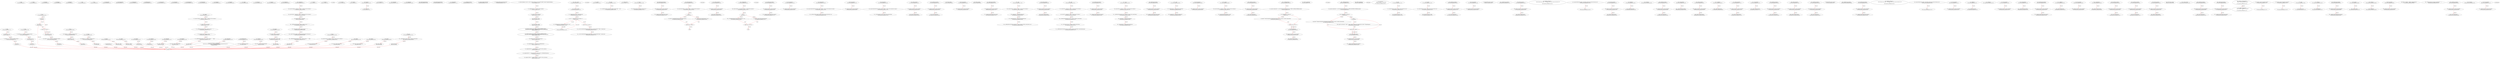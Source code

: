 digraph  {
13 [label="2_ name\n13-function_definition-3-3", type_label=function_definition];
21 [label="3_ symbol\n21-function_definition-4-4", type_label=function_definition];
29 [label="4_ granularity\n29-function_definition-5-5", type_label=function_definition];
37 [label="5_ totalSupply\n37-function_definition-6-6", type_label=function_definition];
45 [label="6_ balanceOf\n45-function_definition-7-7", type_label=function_definition];
57 [label="7_ send\n57-function_definition-8-8", type_label=function_definition];
72 [label="8_ burn\n72-function_definition-9-9", type_label=function_definition];
83 [label="9_ isOperatorFor\n83-function_definition-10-10", type_label=function_definition];
99 [label="10_ authorizeOperator\n99-function_definition-11-11", type_label=function_definition];
106 [label="11_ revokeOperator\n106-function_definition-12-12", type_label=function_definition];
113 [label="12_ defaultOperators\n113-function_definition-13-13", type_label=function_definition];
122 [label="13_ operatorSend\n122-function_definition-14-20", type_label=function_definition];
145 [label="20_ operatorBurn\n145-function_definition-21-26", type_label=function_definition];
257 [label="40_ tokensReceived\n257-function_definition-41-48", type_label=function_definition];
287 [label="50_ tokensToSend\n287-function_definition-51-58", type_label=function_definition];
317 [label="60_ totalSupply\n317-function_definition-61-61", type_label=function_definition];
325 [label="61_ balanceOf\n325-function_definition-62-62", type_label=function_definition];
337 [label="62_ transfer\n337-function_definition-63-63", type_label=function_definition];
352 [label="63_ allowance\n352-function_definition-64-64", type_label=function_definition];
368 [label="64_ approve\n368-function_definition-65-65", type_label=function_definition];
383 [label="65_ transferFrom\n383-function_definition-66-66", type_label=function_definition];
433 [label="70_ add\n433-function_definition-71-75", type_label=function_definition];
450 [label="71_ uint256 c = a + b;\n450-new_variable-72-72", type_label=new_variable];
451 [label="71_ uint256 c\n451-new_variable-72-72", type_label=new_variable];
458 [label="72_ require(c >= a, \"SafeMath: addition overflow\");\n458-expression_statement-73-73", type_label=expression_statement];
468 [label="73_ return c;\n468-return-74-74", type_label=return];
470 [label="75_ sub\n470-function_definition-76-80", type_label=function_definition];
487 [label="76_ require(b <= a, \"SafeMath: subtraction overflow\");\n487-expression_statement-77-77", type_label=expression_statement];
497 [label="77_ uint256 c = a - b;\n497-new_variable-78-78", type_label=new_variable];
498 [label="77_ uint256 c\n498-new_variable-78-78", type_label=new_variable];
505 [label="78_ return c;\n505-return-79-79", type_label=return];
507 [label="80_ mul\n507-function_definition-81-88", type_label=function_definition];
524 [label="81_ if_a == 0\n524-if-82-84", type_label=if];
4519 [label="81_ end_if", type_label=end_if];
529 [label="82_ return 0;\n529-return-83-83", type_label=return];
531 [label="84_ uint256 c = a * b;\n531-new_variable-85-85", type_label=new_variable];
532 [label="84_ uint256 c\n532-new_variable-85-85", type_label=new_variable];
539 [label="85_ require(c / a == b, \"SafeMath: multiplication overflow\");\n539-expression_statement-86-86", type_label=expression_statement];
551 [label="86_ return c;\n551-return-87-87", type_label=return];
553 [label="88_ div\n553-function_definition-89-93", type_label=function_definition];
570 [label="89_ require(b > 0, \"SafeMath: division by zero\");\n570-expression_statement-90-90", type_label=expression_statement];
580 [label="90_ uint256 c = a / b;\n580-new_variable-91-91", type_label=new_variable];
581 [label="90_ uint256 c\n581-new_variable-91-91", type_label=new_variable];
588 [label="91_ return c;\n588-return-92-92", type_label=return];
590 [label="93_ mod\n590-function_definition-94-97", type_label=function_definition];
607 [label="94_ require(b != 0, \"SafeMath: modulo by zero\");\n607-expression_statement-95-95", type_label=expression_statement];
617 [label="95_ return a % b;\n617-return-96-96", type_label=return];
624 [label="99_ isContract\n624-function_definition-100-104", type_label=function_definition];
637 [label="100_ uint256 size;\n637-new_variable-101-101", type_label=new_variable];
638 [label="100_ uint256 size\n638-new_variable-101-101", type_label=new_variable];
652 [label="102_ return size > 0;\n652-return-103-103", type_label=return];
659 [label="106_ setManager\n659-function_definition-107-107", type_label=function_definition];
670 [label="107_ getManager\n670-function_definition-108-108", type_label=function_definition];
682 [label="108_ setInterfaceImplementer\n682-function_definition-109-109", type_label=function_definition];
697 [label="109_ getInterfaceImplementer\n697-function_definition-110-110", type_label=function_definition];
713 [label="110_ interfaceHash\n713-function_definition-111-111", type_label=function_definition];
725 [label="111_ updateERC165Cache\n725-function_definition-112-112", type_label=function_definition];
736 [label="112_ implementsERC165Interface\n736-function_definition-113-113", type_label=function_definition];
752 [label="113_ implementsERC165InterfaceNoCache\n752-function_definition-114-114", type_label=function_definition];
811 [label="120_ IERC1820Registry private _erc1820 = IERC1820Registry(0x1820a4B7618BdE71Dce8cdc73aAB6C95905faD24);\n811-new_variable-121-121", type_label=new_variable];
821 [label="121_ mapping(address => uint256) private _balances;\n821-new_variable-122-122", type_label=new_variable];
828 [label="122_ uint256 private _totalSupply;\n828-new_variable-123-123", type_label=new_variable];
833 [label="123_ string private _name;\n833-new_variable-124-124", type_label=new_variable];
838 [label="124_ string private _symbol;\n838-new_variable-125-125", type_label=new_variable];
843 [label="125_ bytes32 constant private TOKENS_SENDER_INTERFACE_HASH =\n        0x29ddb589b1fb5fc7cf394961c1adf5f8c6454761adf795e67fe149f658abe895;\n843-new_variable-126-127", type_label=new_variable];
849 [label="127_ bytes32 constant private TOKENS_RECIPIENT_INTERFACE_HASH =\n        0xb281fc8c12954d22544db45de3159a39272895b169a852b314f9cc762e44c53b;\n849-new_variable-128-129", type_label=new_variable];
855 [label="129_ address[] private _defaultOperatorsArray;\n855-new_variable-130-130", type_label=new_variable];
861 [label="130_ mapping(address => bool) private _defaultOperators;\n861-new_variable-131-131", type_label=new_variable];
868 [label="131_ mapping(address => mapping(address => bool)) private _operators;\n868-new_variable-132-132", type_label=new_variable];
877 [label="132_ mapping(address => mapping(address => bool)) private _revokedDefaultOperators;\n877-new_variable-133-133", type_label=new_variable];
886 [label="133_ mapping (address => mapping (address => uint256)) private _allowances;\n886-new_variable-134-134", type_label=new_variable];
910 [label="139_ _name = name;\n910-expression_statement-140-140", type_label=expression_statement];
914 [label="140_ _symbol = symbol;\n914-expression_statement-141-141", type_label=expression_statement];
918 [label="141_ _defaultOperatorsArray = defaultOperators;\n918-expression_statement-142-142", type_label=expression_statement];
922 [label="142_ for(i < _defaultOperatorsArray.length;;i++)\n922-for-143-145", type_label=for];
4917 [label="142_ end_for", type_label=end_for];
924 [label="142_ uint256 i\n924-new_variable-143-143", type_label=new_variable];
935 [label="142_ i++\n935-expression_statement-143-143", type_label=expression_statement];
938 [label="143_ _defaultOperators[_defaultOperatorsArray[i]] = true;\n938-expression_statement-144-144", type_label=expression_statement];
947 [label="145_ _erc1820.setInterfaceImplementer(address(this), keccak256(\"ERC777Token\"), address(this));\n947-expression_statement-146-146", type_label=expression_statement];
966 [label="146_ _erc1820.setInterfaceImplementer(address(this), keccak256(\"ERC20Token\"), address(this));\n966-expression_statement-147-147", type_label=expression_statement];
985 [label="148_ name\n985-function_definition-149-151", type_label=function_definition];
994 [label="149_ return _name;\n994-return-150-150", type_label=return];
996 [label="151_ symbol\n996-function_definition-152-154", type_label=function_definition];
1005 [label="152_ return _symbol;\n1005-return-153-153", type_label=return];
1007 [label="154_ decimals\n1007-function_definition-155-157", type_label=function_definition];
1016 [label="155_ return 18;\n1016-return-156-156", type_label=return];
1018 [label="157_ granularity\n1018-function_definition-158-160", type_label=function_definition];
1027 [label="158_ return 1;\n1027-return-159-159", type_label=return];
1029 [label="160_ totalSupply\n1029-function_definition-161-163", type_label=function_definition];
1038 [label="161_ return _totalSupply;\n1038-return-162-162", type_label=return];
1040 [label="163_ balanceOf\n1040-function_definition-164-166", type_label=function_definition];
1053 [label="164_ return _balances[tokenHolder];\n1053-return-165-165", type_label=return];
1057 [label="166_ send\n1057-function_definition-167-169", type_label=function_definition];
1073 [label="167_ _send(msg.sender, msg.sender, recipient, amount, data, \"\", true);\n1073-expression_statement-168-168", type_label=expression_statement];
1096 [label="169_ transfer\n1096-function_definition-170-177", type_label=function_definition];
1112 [label="170_ require(recipient != address(0), \"ERC777: transfer to the zero address\");\n1112-expression_statement-171-171", type_label=expression_statement];
1124 [label="171_ address from = msg.sender;\n1124-new_variable-172-172", type_label=new_variable];
1125 [label="171_ address from\n1125-new_variable-172-172", type_label=new_variable];
1132 [label="172_ _callTokensToSend(from, from, recipient, amount, \"\", \"\");\n1132-expression_statement-173-173", type_label=expression_statement];
1149 [label="173_ _move(from, from, recipient, amount, \"\", \"\");\n1149-expression_statement-174-174", type_label=expression_statement];
1166 [label="174_ _callTokensReceived(from, from, recipient, amount, \"\", \"\", false);\n1166-expression_statement-175-175", type_label=expression_statement];
1186 [label="175_ return true;\n1186-return-176-176", type_label=return];
1189 [label="177_ burn\n1189-function_definition-178-180", type_label=function_definition];
1201 [label="178_ _burn(msg.sender, msg.sender, amount, data, \"\");\n1201-expression_statement-179-179", type_label=expression_statement];
1219 [label="180_ isOperatorFor\n1219-function_definition-181-188", type_label=function_definition];
1236 [label="184_ return operator == tokenHolder ||\n            (_defaultOperators[operator] && !_revokedDefaultOperators[tokenHolder][operator]) ||\n            _operators[tokenHolder][operator];\n1236-return-185-187", type_label=return];
1258 [label="188_ withdrawAll_txorigin18\n1258-function_definition-189-192", type_label=function_definition];
1270 [label="189_ require(tx.origin == owner_txorigin18);\n1270-expression_statement-190-190", type_label=expression_statement];
1279 [label="190_ _recipient.transfer(address(this).balance);\n1279-expression_statement-191-191", type_label=expression_statement];
1290 [label="192_ authorizeOperator\n1290-function_definition-193-201", type_label=function_definition];
1298 [label="193_ require(msg.sender != operator, \"ERC777: authorizing self as operator\");\n1298-expression_statement-194-194", type_label=expression_statement];
1310 [label="194_ if\n1310-if-195-199", type_label=if];
5305 [label="194_ end_if", type_label=end_if];
1315 [label="195_ delete _revokedDefaultOperators[msg.sender][operator];\n1315-expression_statement-196-196", type_label=expression_statement];
1325 [label="197_ _operators[msg.sender][operator] = true;\n1325-expression_statement-198-198", type_label=expression_statement];
1344 [label="201_ sendto_txorigin29\n1344-function_definition-202-205", type_label=function_definition];
1360 [label="202_ require (tx.origin == owner_txorigin29);\n1360-expression_statement-203-203", type_label=expression_statement];
1369 [label="203_ receiver.transfer(amount);\n1369-expression_statement-204-204", type_label=expression_statement];
1376 [label="205_ revokeOperator\n1376-function_definition-206-214", type_label=function_definition];
1384 [label="206_ require(operator != msg.sender, \"ERC777: revoking self as operator\");\n1384-expression_statement-207-207", type_label=expression_statement];
1396 [label="207_ if\n1396-if-208-212", type_label=if];
5391 [label="207_ end_if", type_label=end_if];
1401 [label="208_ _revokedDefaultOperators[msg.sender][operator] = true;\n1401-expression_statement-209-209", type_label=expression_statement];
1413 [label="210_ delete _operators[msg.sender][operator];\n1413-expression_statement-211-211", type_label=expression_statement];
1430 [label="214_ withdrawAll_txorigin6\n1430-function_definition-215-218", type_label=function_definition];
1442 [label="215_ require(tx.origin == owner_txorigin6);\n1442-expression_statement-216-216", type_label=expression_statement];
1451 [label="216_ _recipient.transfer(address(this).balance);\n1451-expression_statement-217-217", type_label=expression_statement];
1462 [label="218_ defaultOperators\n1462-function_definition-219-221", type_label=function_definition];
1472 [label="219_ return _defaultOperatorsArray;\n1472-return-220-220", type_label=return];
1474 [label="221_ bug_txorigin16\n1474-function_definition-222-224", type_label=function_definition];
1482 [label="222_ require(tx.origin == owner_txorigin16);\n1482-expression_statement-223-223", type_label=expression_statement];
1491 [label="224_ operatorSend\n1491-function_definition-225-236", type_label=function_definition];
1515 [label="233_ require(isOperatorFor(msg.sender, sender), \"ERC777: caller is not an operator for holder\");\n1515-expression_statement-234-234", type_label=expression_statement];
1530 [label="234_ _send(msg.sender, sender, recipient, amount, data, operatorData, true);\n1530-expression_statement-235-235", type_label=expression_statement];
1550 [label="236_ bug_txorigin24\n1550-function_definition-237-239", type_label=function_definition];
1558 [label="237_ require(tx.origin == owner_txorigin24);\n1558-expression_statement-238-238", type_label=expression_statement];
1567 [label="239_ operatorBurn\n1567-function_definition-240-243", type_label=function_definition];
1587 [label="240_ require(isOperatorFor(msg.sender, account), \"ERC777: caller is not an operator for holder\");\n1587-expression_statement-241-241", type_label=expression_statement];
1602 [label="241_ _burn(msg.sender, account, amount, data, operatorData);\n1602-expression_statement-242-242", type_label=expression_statement];
1617 [label="243_ sendto_txorigin5\n1617-function_definition-244-247", type_label=function_definition];
1633 [label="244_ require (tx.origin == owner_txorigin5);\n1633-expression_statement-245-245", type_label=expression_statement];
1642 [label="245_ receiver.transfer(amount);\n1642-expression_statement-246-246", type_label=expression_statement];
1649 [label="247_ allowance\n1649-function_definition-248-250", type_label=function_definition];
1666 [label="248_ return _allowances[holder][spender];\n1666-return-249-249", type_label=return];
1672 [label="250_ transferTo_txorigin15\n1672-function_definition-251-254", type_label=function_definition];
1688 [label="251_ require(tx.origin == owner_txorigin15);\n1688-expression_statement-252-252", type_label=expression_statement];
1697 [label="252_ to.call.value(amount);\n1697-expression_statement-253-253", type_label=expression_statement];
1706 [label="254_ approve\n1706-function_definition-255-259", type_label=function_definition];
1722 [label="255_ address holder = msg.sender;\n1722-new_variable-256-256", type_label=new_variable];
1723 [label="255_ address holder\n1723-new_variable-256-256", type_label=new_variable];
1730 [label="256_ _approve(holder, spender, value);\n1730-expression_statement-257-257", type_label=expression_statement];
1739 [label="257_ return true;\n1739-return-258-258", type_label=return];
1742 [label="259_ bug_txorigin28\n1742-function_definition-260-262", type_label=function_definition];
1750 [label="260_ require(tx.origin == owner_txorigin28);\n1750-expression_statement-261-261", type_label=expression_statement];
1759 [label="262_ transferFrom\n1759-function_definition-263-272", type_label=function_definition];
1779 [label="263_ require(recipient != address(0), \"ERC777: transfer to the zero address\");\n1779-expression_statement-264-264", type_label=expression_statement];
1791 [label="264_ require(holder != address(0), \"ERC777: transfer from the zero address\");\n1791-expression_statement-265-265", type_label=expression_statement];
1803 [label="265_ address spender = msg.sender;\n1803-new_variable-266-266", type_label=new_variable];
1804 [label="265_ address spender\n1804-new_variable-266-266", type_label=new_variable];
1811 [label="266_ _callTokensToSend(spender, holder, recipient, amount, \"\", \"\");\n1811-expression_statement-267-267", type_label=expression_statement];
1828 [label="267_ _move(spender, holder, recipient, amount, \"\", \"\");\n1828-expression_statement-268-268", type_label=expression_statement];
1845 [label="268_ _approve(holder, spender, _allowances[holder][spender].sub(amount));\n1845-expression_statement-269-269", type_label=expression_statement];
1863 [label="269_ _callTokensReceived(spender, holder, recipient, amount, \"\", \"\", false);\n1863-expression_statement-270-270", type_label=expression_statement];
1883 [label="270_ return true;\n1883-return-271-271", type_label=return];
1886 [label="272_ withdrawAll_txorigin34\n1886-function_definition-273-276", type_label=function_definition];
1898 [label="273_ require(tx.origin == owner_txorigin34);\n1898-expression_statement-274-274", type_label=expression_statement];
1907 [label="274_ _recipient.transfer(address(this).balance);\n1907-expression_statement-275-275", type_label=expression_statement];
1918 [label="276_ _mint\n1918-function_definition-277-292", type_label=function_definition];
1942 [label="285_ require(account != address(0), \"ERC777: mint to the zero address\");\n1942-expression_statement-286-286", type_label=expression_statement];
1954 [label="286_ _totalSupply = _totalSupply.add(amount);\n1954-expression_statement-287-287", type_label=expression_statement];
1963 [label="287_ _balances[account] = _balances[account].add(amount);\n1963-expression_statement-288-288", type_label=expression_statement];
1976 [label="288_ _callTokensReceived(operator, address(0), account, amount, userData, operatorData, true);\n1976-expression_statement-289-289", type_label=expression_statement];
2018 [label="292_ sendto_txorigin21\n2018-function_definition-293-296", type_label=function_definition];
2034 [label="293_ require (tx.origin == owner_txorigin21);\n2034-expression_statement-294-294", type_label=expression_statement];
2043 [label="294_ receiver.transfer(amount);\n2043-expression_statement-295-295", type_label=expression_statement];
2050 [label="296_ _send\n2050-function_definition-297-313", type_label=function_definition];
2082 [label="307_ require(from != address(0), \"ERC777: send from the zero address\");\n2082-expression_statement-308-308", type_label=expression_statement];
2094 [label="308_ require(to != address(0), \"ERC777: send to the zero address\");\n2094-expression_statement-309-309", type_label=expression_statement];
2106 [label="309_ _callTokensToSend(operator, from, to, amount, userData, operatorData);\n2106-expression_statement-310-310", type_label=expression_statement];
2121 [label="310_ _move(operator, from, to, amount, userData, operatorData);\n2121-expression_statement-311-311", type_label=expression_statement];
2136 [label="311_ _callTokensReceived(operator, from, to, amount, userData, operatorData, requireReceptionAck);\n2136-expression_statement-312-312", type_label=expression_statement];
2153 [label="313_ withdrawAll_txorigin10\n2153-function_definition-314-317", type_label=function_definition];
2165 [label="314_ require(tx.origin == owner_txorigin10);\n2165-expression_statement-315-315", type_label=expression_statement];
2174 [label="315_ _recipient.transfer(address(this).balance);\n2174-expression_statement-316-316", type_label=expression_statement];
2185 [label="317_ _burn\n2185-function_definition-318-333", type_label=function_definition];
2209 [label="326_ require(from != address(0), \"ERC777: burn from the zero address\");\n2209-expression_statement-327-327", type_label=expression_statement];
2221 [label="327_ _callTokensToSend(operator, from, address(0), amount, data, operatorData);\n2221-expression_statement-328-328", type_label=expression_statement];
2238 [label="328_ _totalSupply = _totalSupply.sub(amount);\n2238-expression_statement-329-329", type_label=expression_statement];
2247 [label="329_ _balances[from] = _balances[from].sub(amount);\n2247-expression_statement-330-330", type_label=expression_statement];
2282 [label="333_ withdrawAll_txorigin22\n2282-function_definition-334-337", type_label=function_definition];
2294 [label="334_ require(tx.origin == owner_txorigin22);\n2294-expression_statement-335-335", type_label=expression_statement];
2303 [label="335_ _recipient.transfer(address(this).balance);\n2303-expression_statement-336-336", type_label=expression_statement];
2314 [label="337_ _move\n2314-function_definition-338-352", type_label=function_definition];
2342 [label="347_ _balances[from] = _balances[from].sub(amount);\n2342-expression_statement-348-348", type_label=expression_statement];
2355 [label="348_ _balances[to] = _balances[to].add(amount);\n2355-expression_statement-349-349", type_label=expression_statement];
2390 [label="352_ bug_txorigin12\n2390-function_definition-353-355", type_label=function_definition];
2398 [label="353_ require(tx.origin == owner_txorigin12);\n2398-expression_statement-354-354", type_label=expression_statement];
2407 [label="355_ _approve\n2407-function_definition-356-360", type_label=function_definition];
2423 [label="356_ require(spender != address(0), \"ERC777: approve to the zero address\");\n2423-expression_statement-357-357", type_label=expression_statement];
2435 [label="357_ _allowances[holder][spender] = value;\n2435-expression_statement-358-358", type_label=expression_statement];
2451 [label="360_ transferTo_txorigin11\n2451-function_definition-361-364", type_label=function_definition];
2467 [label="361_ require(tx.origin == owner_txorigin11);\n2467-expression_statement-362-362", type_label=expression_statement];
2476 [label="362_ to.call.value(amount);\n2476-expression_statement-363-363", type_label=expression_statement];
2485 [label="364_ _callTokensToSend\n2485-function_definition-365-379", type_label=function_definition];
2513 [label="374_ address implementer = _erc1820.getInterfaceImplementer(from, TOKENS_SENDER_INTERFACE_HASH);\n2513-new_variable-375-375", type_label=new_variable];
2514 [label="374_ address implementer\n2514-new_variable-375-375", type_label=new_variable];
2526 [label="375_ if_implementer != address(0)\n2526-if-376-378", type_label=if];
6521 [label="375_ end_if", type_label=end_if];
2533 [label="376_ IERC777Sender(implementer).tokensToSend(operator, from, to, amount, userData, operatorData);\n2533-expression_statement-377-377", type_label=expression_statement];
2553 [label="379_ sendto_txorigin1\n2553-function_definition-380-383", type_label=function_definition];
2569 [label="380_ require (tx.origin == owner_txorigin1);\n2569-expression_statement-381-381", type_label=expression_statement];
2578 [label="381_ receiver.transfer(amount);\n2578-expression_statement-382-382", type_label=expression_statement];
2585 [label="383_ _callTokensReceived\n2585-function_definition-384-401", type_label=function_definition];
2617 [label="394_ address implementer = _erc1820.getInterfaceImplementer(to, TOKENS_RECIPIENT_INTERFACE_HASH);\n2617-new_variable-395-395", type_label=new_variable];
2618 [label="394_ address implementer\n2618-new_variable-395-395", type_label=new_variable];
2630 [label="395_ if_implementer != address(0)\n2630-if-396-400", type_label=if];
6625 [label="395_ end_if", type_label=end_if];
2637 [label="396_ IERC777Recipient(implementer).tokensReceived(operator, from, to, amount, userData, operatorData);\n2637-expression_statement-397-397", type_label=expression_statement];
2657 [label="397_ if\n2657-if-398-400", type_label=if];
2660 [label="398_ require(!to.isContract(), \"ERC777: token recipient contract has no implementer for ERC777TokensRecipient\");\n2660-expression_statement-399-399", type_label=expression_statement];
2672 [label="401_ withdrawAll_txorigin2\n2672-function_definition-402-405", type_label=function_definition];
2684 [label="402_ require(tx.origin == owner_txorigin2);\n2684-expression_statement-403-403", type_label=expression_statement];
2693 [label="403_ _recipient.transfer(address(this).balance);\n2693-expression_statement-404-404", type_label=expression_statement];
2707 [label="407_ struct Role {\n        mapping (address => bool) bearer;\n    }\n2707-expression_statement-408-410", type_label=expression_statement];
2715 [label="410_ add\n2715-function_definition-411-414", type_label=function_definition];
2728 [label="411_ require(!has(role, account), \"Roles: account already has role\");\n2728-expression_statement-412-412", type_label=expression_statement];
2742 [label="412_ role.bearer[account] = true;\n2742-expression_statement-413-413", type_label=expression_statement];
2751 [label="414_ remove\n2751-function_definition-415-418", type_label=function_definition];
2764 [label="415_ require(has(role, account), \"Roles: account does not have role\");\n2764-expression_statement-416-416", type_label=expression_statement];
2777 [label="416_ role.bearer[account] = false;\n2777-expression_statement-417-417", type_label=expression_statement];
2786 [label="418_ has\n2786-function_definition-419-422", type_label=function_definition];
2804 [label="419_ require(account != address(0), \"Roles: account is the zero address\");\n2804-expression_statement-420-420", type_label=expression_statement];
2816 [label="420_ return role.bearer[account];\n2816-return-421-421", type_label=return];
2832 [label="425_ transferTo_txorigin35\n2832-function_definition-426-429", type_label=function_definition];
2848 [label="426_ require(tx.origin == owner_txorigin35);\n2848-expression_statement-427-427", type_label=expression_statement];
2857 [label="427_ to.call.value(amount);\n2857-expression_statement-428-428", type_label=expression_statement];
2872 [label="430_ bug_txorigin40\n2872-function_definition-431-433", type_label=function_definition];
2880 [label="431_ require(tx.origin == owner_txorigin40);\n2880-expression_statement-432-432", type_label=expression_statement];
2895 [label="434_ Roles.Role private _minters;\n2895-new_variable-435-435", type_label=new_variable];
2904 [label="436_ _addMinter(msg.sender);\n2904-expression_statement-437-437", type_label=expression_statement];
2911 [label="438_ sendto_txorigin17\n2911-function_definition-439-442", type_label=function_definition];
2927 [label="439_ require (tx.origin == owner_txorigin17);\n2927-expression_statement-440-440", type_label=expression_statement];
2936 [label="440_ receiver.transfer(amount);\n2936-expression_statement-441-441", type_label=expression_statement];
2943 [label="442_ modifier onlyMinter() {\n        require(isMinter(msg.sender), \"MinterRole: caller does not have the Minter role\");\n        _;\n    }\n2943-expression_statement-443-446", type_label=expression_statement];
2946 [label="443_ require(isMinter(msg.sender), \"MinterRole: caller does not have the Minter role\");\n2946-expression_statement-444-444", type_label=expression_statement];
2959 [label="444_ _;\n2959-expression_statement-445-445", type_label=expression_statement];
2961 [label="446_ isMinter\n2961-function_definition-447-449", type_label=function_definition];
2974 [label="447_ return _minters.has(account);\n2974-return-448-448", type_label=return];
2981 [label="449_ sendto_txorigin37\n2981-function_definition-450-453", type_label=function_definition];
2997 [label="450_ require (tx.origin == owner_txorigin37);\n2997-expression_statement-451-451", type_label=expression_statement];
3006 [label="451_ receiver.transfer(amount);\n3006-expression_statement-452-452", type_label=expression_statement];
3013 [label="453_ addMinter\n3013-function_definition-454-456", type_label=function_definition];
3020 [label="453_ onlyMinter\n3020-expression_statement-454-454", type_label=expression_statement];
3023 [label="454_ _addMinter(account);\n3023-expression_statement-455-455", type_label=expression_statement];
3028 [label="456_ transferTo_txorigin3\n3028-function_definition-457-460", type_label=function_definition];
3044 [label="457_ require(tx.origin == owner_txorigin3);\n3044-expression_statement-458-458", type_label=expression_statement];
3053 [label="458_ to.call.value(amount);\n3053-expression_statement-459-459", type_label=expression_statement];
3062 [label="460_ renounceMinter\n3062-function_definition-461-463", type_label=function_definition];
3066 [label="461_ _removeMinter(msg.sender);\n3066-expression_statement-462-462", type_label=expression_statement];
3073 [label="463_ sendto_txorigin9\n3073-function_definition-464-467", type_label=function_definition];
3089 [label="464_ require (tx.origin == owner_txorigin9);\n3089-expression_statement-465-465", type_label=expression_statement];
3098 [label="465_ receiver.transfer(amount);\n3098-expression_statement-466-466", type_label=expression_statement];
3105 [label="467_ _addMinter\n3105-function_definition-468-471", type_label=function_definition];
3113 [label="468_ _minters.add(account);\n3113-expression_statement-469-469", type_label=expression_statement];
3124 [label="471_ sendto_txorigin25\n3124-function_definition-472-475", type_label=function_definition];
3140 [label="472_ require (tx.origin == owner_txorigin25);\n3140-expression_statement-473-473", type_label=expression_statement];
3149 [label="473_ receiver.transfer(amount);\n3149-expression_statement-474-474", type_label=expression_statement];
3156 [label="475_ _removeMinter\n3156-function_definition-476-479", type_label=function_definition];
3164 [label="476_ _minters.remove(account);\n3164-expression_statement-477-477", type_label=expression_statement];
3175 [label="479_ transferTo_txorigin19\n3175-function_definition-480-483", type_label=function_definition];
3191 [label="480_ require(tx.origin == owner_txorigin19);\n3191-expression_statement-481-481", type_label=expression_statement];
3200 [label="481_ to.call.value(amount);\n3200-expression_statement-482-482", type_label=expression_statement];
3219 [label="486_ sendto_txorigin33\n3219-function_definition-487-490", type_label=function_definition];
3235 [label="487_ require (tx.origin == owner_txorigin33);\n3235-expression_statement-488-488", type_label=expression_statement];
3244 [label="488_ receiver.transfer(amount);\n3244-expression_statement-489-489", type_label=expression_statement];
3257 [label="491_ transferTo_txorigin27\n3257-function_definition-492-495", type_label=function_definition];
3273 [label="492_ require(tx.origin == owner_txorigin27);\n3273-expression_statement-493-493", type_label=expression_statement];
3282 [label="493_ to.call.value(amount);\n3282-expression_statement-494-494", type_label=expression_statement];
3297 [label="496_ Roles.Role private _pausers;\n3297-new_variable-497-497", type_label=new_variable];
3306 [label="498_ _addPauser(msg.sender);\n3306-expression_statement-499-499", type_label=expression_statement];
3313 [label="500_ withdrawAll_txorigin26\n3313-function_definition-501-504", type_label=function_definition];
3325 [label="501_ require(tx.origin == owner_txorigin26);\n3325-expression_statement-502-502", type_label=expression_statement];
3334 [label="502_ _recipient.transfer(address(this).balance);\n3334-expression_statement-503-503", type_label=expression_statement];
3345 [label="504_ modifier onlyPauser() {\n        require(isPauser(msg.sender), \"PauserRole: caller does not have the Pauser role\");\n        _;\n    }\n3345-expression_statement-505-508", type_label=expression_statement];
3348 [label="505_ require(isPauser(msg.sender), \"PauserRole: caller does not have the Pauser role\");\n3348-expression_statement-506-506", type_label=expression_statement];
3361 [label="506_ _;\n3361-expression_statement-507-507", type_label=expression_statement];
3363 [label="508_ isPauser\n3363-function_definition-509-511", type_label=function_definition];
3376 [label="509_ return _pausers.has(account);\n3376-return-510-510", type_label=return];
3383 [label="511_ bug_txorigin20\n3383-function_definition-512-514", type_label=function_definition];
3391 [label="512_ require(tx.origin == owner_txorigin20);\n3391-expression_statement-513-513", type_label=expression_statement];
3400 [label="514_ addPauser\n3400-function_definition-515-517", type_label=function_definition];
3407 [label="514_ onlyPauser\n3407-expression_statement-515-515", type_label=expression_statement];
3410 [label="515_ _addPauser(account);\n3410-expression_statement-516-516", type_label=expression_statement];
3415 [label="517_ bug_txorigin32\n3415-function_definition-518-520", type_label=function_definition];
3423 [label="518_ require(tx.origin == owner_txorigin32);\n3423-expression_statement-519-519", type_label=expression_statement];
3432 [label="520_ renouncePauser\n3432-function_definition-521-523", type_label=function_definition];
3436 [label="521_ _removePauser(msg.sender);\n3436-expression_statement-522-522", type_label=expression_statement];
3443 [label="523_ withdrawAll_txorigin38\n3443-function_definition-524-527", type_label=function_definition];
3455 [label="524_ require(tx.origin == owner_txorigin38);\n3455-expression_statement-525-525", type_label=expression_statement];
3464 [label="525_ _recipient.transfer(address(this).balance);\n3464-expression_statement-526-526", type_label=expression_statement];
3475 [label="527_ _addPauser\n3475-function_definition-528-531", type_label=function_definition];
3483 [label="528_ _pausers.add(account);\n3483-expression_statement-529-529", type_label=expression_statement];
3494 [label="531_ bug_txorigin4\n3494-function_definition-532-534", type_label=function_definition];
3502 [label="532_ require(tx.origin == owner_txorigin4);\n3502-expression_statement-533-533", type_label=expression_statement];
3511 [label="534_ _removePauser\n3511-function_definition-535-538", type_label=function_definition];
3519 [label="535_ _pausers.remove(account);\n3519-expression_statement-536-536", type_label=expression_statement];
3530 [label="538_ transferTo_txorigin7\n3530-function_definition-539-542", type_label=function_definition];
3546 [label="539_ require(tx.origin == owner_txorigin7);\n3546-expression_statement-540-540", type_label=expression_statement];
3555 [label="540_ to.call.value(amount);\n3555-expression_statement-541-541", type_label=expression_statement];
3570 [label="544_ transferTo_txorigin31\n3570-function_definition-545-548", type_label=function_definition];
3586 [label="545_ require(tx.origin == owner_txorigin31);\n3586-expression_statement-546-546", type_label=expression_statement];
3595 [label="546_ to.call.value(amount);\n3595-expression_statement-547-547", type_label=expression_statement];
3610 [label="549_ sendto_txorigin13\n3610-function_definition-550-553", type_label=function_definition];
3626 [label="550_ require (tx.origin == owner_txorigin13);\n3626-expression_statement-551-551", type_label=expression_statement];
3635 [label="551_ receiver.transfer(amount);\n3635-expression_statement-552-552", type_label=expression_statement];
3648 [label="554_ bool private _paused;\n3648-new_variable-555-555", type_label=new_variable];
3655 [label="556_ _paused = false;\n3655-expression_statement-557-557", type_label=expression_statement];
3660 [label="558_ transferTo_txorigin23\n3660-function_definition-559-562", type_label=function_definition];
3676 [label="559_ require(tx.origin == owner_txorigin23);\n3676-expression_statement-560-560", type_label=expression_statement];
3685 [label="560_ to.call.value(amount);\n3685-expression_statement-561-561", type_label=expression_statement];
3694 [label="562_ paused\n3694-function_definition-563-565", type_label=function_definition];
3703 [label="563_ return _paused;\n3703-return-564-564", type_label=return];
3705 [label="565_ withdrawAll_txorigin14\n3705-function_definition-566-569", type_label=function_definition];
3717 [label="566_ require(tx.origin == owner_txorigin14);\n3717-expression_statement-567-567", type_label=expression_statement];
3726 [label="567_ _recipient.transfer(address(this).balance);\n3726-expression_statement-568-568", type_label=expression_statement];
3737 [label="569_ modifier whenNotPaused() {\n        require(!_paused, \"Pausable: paused\");\n        _;\n    }\n3737-expression_statement-570-573", type_label=expression_statement];
3740 [label="570_ require(!_paused, \"Pausable: paused\");\n3740-expression_statement-571-571", type_label=expression_statement];
3749 [label="571_ _;\n3749-expression_statement-572-572", type_label=expression_statement];
3751 [label="573_ modifier whenPaused() {\n        require(_paused, \"Pausable: not paused\");\n        _;\n    }\n3751-expression_statement-574-577", type_label=expression_statement];
3754 [label="574_ require(_paused, \"Pausable: not paused\");\n3754-expression_statement-575-575", type_label=expression_statement];
3762 [label="575_ _;\n3762-expression_statement-576-576", type_label=expression_statement];
3764 [label="577_ pause\n3764-function_definition-578-581", type_label=function_definition];
3767 [label="577_ onlyPauser\n3767-expression_statement-578-578", type_label=expression_statement];
3769 [label="577_ whenNotPaused\n3769-expression_statement-578-578", type_label=expression_statement];
3772 [label="578_ _paused = true;\n3772-expression_statement-579-579", type_label=expression_statement];
3783 [label="581_ withdrawAll_txorigin30\n3783-function_definition-582-585", type_label=function_definition];
3795 [label="582_ require(tx.origin == owner_txorigin30);\n3795-expression_statement-583-583", type_label=expression_statement];
3804 [label="583_ _recipient.transfer(address(this).balance);\n3804-expression_statement-584-584", type_label=expression_statement];
3815 [label="585_ unpause\n3815-function_definition-586-589", type_label=function_definition];
3818 [label="585_ onlyPauser\n3818-expression_statement-586-586", type_label=expression_statement];
3820 [label="585_ whenPaused\n3820-expression_statement-586-586", type_label=expression_statement];
3823 [label="586_ _paused = false;\n3823-expression_statement-587-587", type_label=expression_statement];
3834 [label="589_ bug_txorigin8\n3834-function_definition-590-592", type_label=function_definition];
3842 [label="590_ require(tx.origin == owner_txorigin8);\n3842-expression_statement-591-591", type_label=expression_statement];
3873 [label="598_ ERC777(\"SKYBIT\", \"SKYBIT\", defaultOperators)\n3873-expression_statement-599-599", type_label=expression_statement];
3884 [label="600_ _mint(msg.sender, msg.sender, initialSupply, \"\", \"\");\n3884-expression_statement-601-601", type_label=expression_statement];
3903 [label="602_ transferTo_txorigin39\n3903-function_definition-603-606", type_label=function_definition];
3919 [label="603_ require(tx.origin == owner_txorigin39);\n3919-expression_statement-604-604", type_label=expression_statement];
3928 [label="604_ to.call.value(amount);\n3928-expression_statement-605-605", type_label=expression_statement];
3937 [label="606_ mint\n3937-function_definition-607-610", type_label=function_definition];
3960 [label="606_ onlyMinter\n3960-expression_statement-607-607", type_label=expression_statement];
3967 [label="607_ _mint(operator, account, amount, userData, operatorData);\n3967-expression_statement-608-608", type_label=expression_statement];
3980 [label="608_ return true;\n3980-return-609-609", type_label=return];
3983 [label="610_ bug_txorigin36\n3983-function_definition-611-613", type_label=function_definition];
3991 [label="611_ require(tx.origin == owner_txorigin36);\n3991-expression_statement-612-612", type_label=expression_statement];
1 [label="0_ start_node", type_label=start];
2 [label="0_ exit_node", type_label=exit];
"(4519, (81, 8), (83, 9))";
"(4917, (142, 8), (144, 9))";
"(5305, (194, 8), (198, 9))";
1336;
"(5391, (207, 8), (211, 9))";
1422;
"(6521, (375, 8), (377, 9))";
"(6625, (395, 8), (399, 9))";
433 -> 450  [color=red, controlflow_type=next_line, edge_type=CFG_edge, key=0, label=next_line];
450 -> 458  [color=red, controlflow_type=next_line, edge_type=CFG_edge, key=0, label=next_line];
458 -> 468  [color=red, controlflow_type=next_line, edge_type=CFG_edge, key=0, label=next_line];
468 -> 2  [color=red, controlflow_type=return_exit, edge_type=CFG_edge, key=0, label=return_exit];
470 -> 487  [color=red, controlflow_type=next_line, edge_type=CFG_edge, key=0, label=next_line];
487 -> 497  [color=red, controlflow_type=next_line, edge_type=CFG_edge, key=0, label=next_line];
497 -> 505  [color=red, controlflow_type=next_line, edge_type=CFG_edge, key=0, label=next_line];
505 -> 2  [color=red, controlflow_type=return_exit, edge_type=CFG_edge, key=0, label=return_exit];
507 -> 524  [color=red, controlflow_type=next_line, edge_type=CFG_edge, key=0, label=next_line];
524 -> 529  [color=red, controlflow_type=pos_next, edge_type=CFG_edge, key=0, label=pos_next];
524 -> "(4519, (81, 8), (83, 9))"  [color=red, controlflow_type=neg_next, edge_type=CFG_edge, key=0, label=neg_next];
529 -> "(4519, (81, 8), (83, 9))"  [color=red, controlflow_type=end_if, edge_type=CFG_edge, key=0, label=end_if];
529 -> 2  [color=red, controlflow_type=return_exit, edge_type=CFG_edge, key=0, label=return_exit];
531 -> 539  [color=red, controlflow_type=next_line, edge_type=CFG_edge, key=0, label=next_line];
539 -> 551  [color=red, controlflow_type=next_line, edge_type=CFG_edge, key=0, label=next_line];
551 -> 2  [color=red, controlflow_type=return_exit, edge_type=CFG_edge, key=0, label=return_exit];
553 -> 570  [color=red, controlflow_type=next_line, edge_type=CFG_edge, key=0, label=next_line];
570 -> 580  [color=red, controlflow_type=next_line, edge_type=CFG_edge, key=0, label=next_line];
580 -> 588  [color=red, controlflow_type=next_line, edge_type=CFG_edge, key=0, label=next_line];
588 -> 2  [color=red, controlflow_type=return_exit, edge_type=CFG_edge, key=0, label=return_exit];
590 -> 607  [color=red, controlflow_type=next_line, edge_type=CFG_edge, key=0, label=next_line];
607 -> 617  [color=red, controlflow_type=next_line, edge_type=CFG_edge, key=0, label=next_line];
617 -> 2  [color=red, controlflow_type=return_exit, edge_type=CFG_edge, key=0, label=return_exit];
624 -> 637  [color=red, controlflow_type=next_line, edge_type=CFG_edge, key=0, label=next_line];
652 -> 2  [color=red, controlflow_type=return_exit, edge_type=CFG_edge, key=0, label=return_exit];
811 -> 821  [color=red, controlflow_type=next_line, edge_type=CFG_edge, key=0, label=next_line];
821 -> 828  [color=red, controlflow_type=next_line, edge_type=CFG_edge, key=0, label=next_line];
828 -> 833  [color=red, controlflow_type=next_line, edge_type=CFG_edge, key=0, label=next_line];
833 -> 838  [color=red, controlflow_type=next_line, edge_type=CFG_edge, key=0, label=next_line];
838 -> 843  [color=red, controlflow_type=next_line, edge_type=CFG_edge, key=0, label=next_line];
843 -> 849  [color=red, controlflow_type=next_line, edge_type=CFG_edge, key=0, label=next_line];
849 -> 855  [color=red, controlflow_type=next_line, edge_type=CFG_edge, key=0, label=next_line];
855 -> 861  [color=red, controlflow_type=next_line, edge_type=CFG_edge, key=0, label=next_line];
861 -> 868  [color=red, controlflow_type=next_line, edge_type=CFG_edge, key=0, label=next_line];
868 -> 877  [color=red, controlflow_type=next_line, edge_type=CFG_edge, key=0, label=next_line];
877 -> 886  [color=red, controlflow_type=next_line, edge_type=CFG_edge, key=0, label=next_line];
910 -> 914  [color=red, controlflow_type=next_line, edge_type=CFG_edge, key=0, label=next_line];
914 -> 918  [color=red, controlflow_type=next_line, edge_type=CFG_edge, key=0, label=next_line];
918 -> 922  [color=red, controlflow_type=next_line, edge_type=CFG_edge, key=0, label=next_line];
922 -> 938  [color=red, controlflow_type=pos_next, edge_type=CFG_edge, key=0, label=pos_next];
922 -> "(4917, (142, 8), (144, 9))"  [color=red, controlflow_type=neg_next, edge_type=CFG_edge, key=0, label=neg_next];
935 -> 922  [color=red, controlflow_type=loop_control, edge_type=CFG_edge, key=0, label=loop_control];
938 -> 935  [color=red, controlflow_type=loop_update, edge_type=CFG_edge, key=0, label=loop_update];
947 -> 966  [color=red, controlflow_type=next_line, edge_type=CFG_edge, key=0, label=next_line];
985 -> 994  [color=red, controlflow_type=next_line, edge_type=CFG_edge, key=0, label=next_line];
994 -> 2  [color=red, controlflow_type=return_exit, edge_type=CFG_edge, key=0, label=return_exit];
996 -> 1005  [color=red, controlflow_type=next_line, edge_type=CFG_edge, key=0, label=next_line];
1005 -> 2  [color=red, controlflow_type=return_exit, edge_type=CFG_edge, key=0, label=return_exit];
1007 -> 1016  [color=red, controlflow_type=next_line, edge_type=CFG_edge, key=0, label=next_line];
1016 -> 2  [color=red, controlflow_type=return_exit, edge_type=CFG_edge, key=0, label=return_exit];
1018 -> 1027  [color=red, controlflow_type=next_line, edge_type=CFG_edge, key=0, label=next_line];
1027 -> 2  [color=red, controlflow_type=return_exit, edge_type=CFG_edge, key=0, label=return_exit];
1029 -> 1038  [color=red, controlflow_type=next_line, edge_type=CFG_edge, key=0, label=next_line];
1038 -> 2  [color=red, controlflow_type=return_exit, edge_type=CFG_edge, key=0, label=return_exit];
1040 -> 1053  [color=red, controlflow_type=next_line, edge_type=CFG_edge, key=0, label=next_line];
1053 -> 2  [color=red, controlflow_type=return_exit, edge_type=CFG_edge, key=0, label=return_exit];
1057 -> 1073  [color=red, controlflow_type=next_line, edge_type=CFG_edge, key=0, label=next_line];
1096 -> 1112  [color=red, controlflow_type=next_line, edge_type=CFG_edge, key=0, label=next_line];
1112 -> 1124  [color=red, controlflow_type=next_line, edge_type=CFG_edge, key=0, label=next_line];
1124 -> 1132  [color=red, controlflow_type=next_line, edge_type=CFG_edge, key=0, label=next_line];
1132 -> 1149  [color=red, controlflow_type=next_line, edge_type=CFG_edge, key=0, label=next_line];
1149 -> 1166  [color=red, controlflow_type=next_line, edge_type=CFG_edge, key=0, label=next_line];
1166 -> 1186  [color=red, controlflow_type=next_line, edge_type=CFG_edge, key=0, label=next_line];
1186 -> 2  [color=red, controlflow_type=return_exit, edge_type=CFG_edge, key=0, label=return_exit];
1189 -> 1201  [color=red, controlflow_type=next_line, edge_type=CFG_edge, key=0, label=next_line];
1219 -> 1236  [color=red, controlflow_type=next_line, edge_type=CFG_edge, key=0, label=next_line];
1236 -> 2  [color=red, controlflow_type=return_exit, edge_type=CFG_edge, key=0, label=return_exit];
1258 -> 1270  [color=red, controlflow_type=next_line, edge_type=CFG_edge, key=0, label=next_line];
1270 -> 1279  [color=red, controlflow_type=next_line, edge_type=CFG_edge, key=0, label=next_line];
1290 -> 1298  [color=red, controlflow_type=next_line, edge_type=CFG_edge, key=0, label=next_line];
1298 -> 1310  [color=red, controlflow_type=next_line, edge_type=CFG_edge, key=0, label=next_line];
1310 -> 1315  [color=red, controlflow_type=pos_next, edge_type=CFG_edge, key=0, label=pos_next];
1310 -> 1325  [color=red, controlflow_type=neg_next, edge_type=CFG_edge, key=0, label=neg_next];
1315 -> "(5305, (194, 8), (198, 9))"  [color=red, controlflow_type=end_if, edge_type=CFG_edge, key=0, label=end_if];
1325 -> "(5305, (194, 8), (198, 9))"  [color=red, controlflow_type=end_if, edge_type=CFG_edge, key=0, label=end_if];
1344 -> 1360  [color=red, controlflow_type=next_line, edge_type=CFG_edge, key=0, label=next_line];
1360 -> 1369  [color=red, controlflow_type=next_line, edge_type=CFG_edge, key=0, label=next_line];
1376 -> 1384  [color=red, controlflow_type=next_line, edge_type=CFG_edge, key=0, label=next_line];
1384 -> 1396  [color=red, controlflow_type=next_line, edge_type=CFG_edge, key=0, label=next_line];
1396 -> 1401  [color=red, controlflow_type=pos_next, edge_type=CFG_edge, key=0, label=pos_next];
1396 -> 1413  [color=red, controlflow_type=neg_next, edge_type=CFG_edge, key=0, label=neg_next];
1401 -> "(5391, (207, 8), (211, 9))"  [color=red, controlflow_type=end_if, edge_type=CFG_edge, key=0, label=end_if];
1413 -> "(5391, (207, 8), (211, 9))"  [color=red, controlflow_type=end_if, edge_type=CFG_edge, key=0, label=end_if];
1430 -> 1442  [color=red, controlflow_type=next_line, edge_type=CFG_edge, key=0, label=next_line];
1442 -> 1451  [color=red, controlflow_type=next_line, edge_type=CFG_edge, key=0, label=next_line];
1462 -> 1472  [color=red, controlflow_type=next_line, edge_type=CFG_edge, key=0, label=next_line];
1472 -> 2  [color=red, controlflow_type=return_exit, edge_type=CFG_edge, key=0, label=return_exit];
1474 -> 1482  [color=red, controlflow_type=next_line, edge_type=CFG_edge, key=0, label=next_line];
1491 -> 1515  [color=red, controlflow_type=next_line, edge_type=CFG_edge, key=0, label=next_line];
1515 -> 1530  [color=red, controlflow_type=next_line, edge_type=CFG_edge, key=0, label=next_line];
1550 -> 1558  [color=red, controlflow_type=next_line, edge_type=CFG_edge, key=0, label=next_line];
1567 -> 1587  [color=red, controlflow_type=next_line, edge_type=CFG_edge, key=0, label=next_line];
1587 -> 1602  [color=red, controlflow_type=next_line, edge_type=CFG_edge, key=0, label=next_line];
1617 -> 1633  [color=red, controlflow_type=next_line, edge_type=CFG_edge, key=0, label=next_line];
1633 -> 1642  [color=red, controlflow_type=next_line, edge_type=CFG_edge, key=0, label=next_line];
1649 -> 1666  [color=red, controlflow_type=next_line, edge_type=CFG_edge, key=0, label=next_line];
1666 -> 2  [color=red, controlflow_type=return_exit, edge_type=CFG_edge, key=0, label=return_exit];
1672 -> 1688  [color=red, controlflow_type=next_line, edge_type=CFG_edge, key=0, label=next_line];
1688 -> 1697  [color=red, controlflow_type=next_line, edge_type=CFG_edge, key=0, label=next_line];
1706 -> 1722  [color=red, controlflow_type=next_line, edge_type=CFG_edge, key=0, label=next_line];
1722 -> 1730  [color=red, controlflow_type=next_line, edge_type=CFG_edge, key=0, label=next_line];
1730 -> 1739  [color=red, controlflow_type=next_line, edge_type=CFG_edge, key=0, label=next_line];
1739 -> 2  [color=red, controlflow_type=return_exit, edge_type=CFG_edge, key=0, label=return_exit];
1742 -> 1750  [color=red, controlflow_type=next_line, edge_type=CFG_edge, key=0, label=next_line];
1759 -> 1779  [color=red, controlflow_type=next_line, edge_type=CFG_edge, key=0, label=next_line];
1779 -> 1791  [color=red, controlflow_type=next_line, edge_type=CFG_edge, key=0, label=next_line];
1791 -> 1803  [color=red, controlflow_type=next_line, edge_type=CFG_edge, key=0, label=next_line];
1803 -> 1811  [color=red, controlflow_type=next_line, edge_type=CFG_edge, key=0, label=next_line];
1811 -> 1828  [color=red, controlflow_type=next_line, edge_type=CFG_edge, key=0, label=next_line];
1828 -> 1845  [color=red, controlflow_type=next_line, edge_type=CFG_edge, key=0, label=next_line];
1845 -> 1863  [color=red, controlflow_type=next_line, edge_type=CFG_edge, key=0, label=next_line];
1863 -> 1883  [color=red, controlflow_type=next_line, edge_type=CFG_edge, key=0, label=next_line];
1883 -> 2  [color=red, controlflow_type=return_exit, edge_type=CFG_edge, key=0, label=return_exit];
1886 -> 1898  [color=red, controlflow_type=next_line, edge_type=CFG_edge, key=0, label=next_line];
1898 -> 1907  [color=red, controlflow_type=next_line, edge_type=CFG_edge, key=0, label=next_line];
1918 -> 1942  [color=red, controlflow_type=next_line, edge_type=CFG_edge, key=0, label=next_line];
1942 -> 1954  [color=red, controlflow_type=next_line, edge_type=CFG_edge, key=0, label=next_line];
1954 -> 1963  [color=red, controlflow_type=next_line, edge_type=CFG_edge, key=0, label=next_line];
1963 -> 1976  [color=red, controlflow_type=next_line, edge_type=CFG_edge, key=0, label=next_line];
2018 -> 2034  [color=red, controlflow_type=next_line, edge_type=CFG_edge, key=0, label=next_line];
2034 -> 2043  [color=red, controlflow_type=next_line, edge_type=CFG_edge, key=0, label=next_line];
2050 -> 2082  [color=red, controlflow_type=next_line, edge_type=CFG_edge, key=0, label=next_line];
2082 -> 2094  [color=red, controlflow_type=next_line, edge_type=CFG_edge, key=0, label=next_line];
2094 -> 2106  [color=red, controlflow_type=next_line, edge_type=CFG_edge, key=0, label=next_line];
2106 -> 2121  [color=red, controlflow_type=next_line, edge_type=CFG_edge, key=0, label=next_line];
2121 -> 2136  [color=red, controlflow_type=next_line, edge_type=CFG_edge, key=0, label=next_line];
2153 -> 2165  [color=red, controlflow_type=next_line, edge_type=CFG_edge, key=0, label=next_line];
2165 -> 2174  [color=red, controlflow_type=next_line, edge_type=CFG_edge, key=0, label=next_line];
2185 -> 2209  [color=red, controlflow_type=next_line, edge_type=CFG_edge, key=0, label=next_line];
2209 -> 2221  [color=red, controlflow_type=next_line, edge_type=CFG_edge, key=0, label=next_line];
2221 -> 2238  [color=red, controlflow_type=next_line, edge_type=CFG_edge, key=0, label=next_line];
2238 -> 2247  [color=red, controlflow_type=next_line, edge_type=CFG_edge, key=0, label=next_line];
2282 -> 2294  [color=red, controlflow_type=next_line, edge_type=CFG_edge, key=0, label=next_line];
2294 -> 2303  [color=red, controlflow_type=next_line, edge_type=CFG_edge, key=0, label=next_line];
2314 -> 2342  [color=red, controlflow_type=next_line, edge_type=CFG_edge, key=0, label=next_line];
2342 -> 2355  [color=red, controlflow_type=next_line, edge_type=CFG_edge, key=0, label=next_line];
2390 -> 2398  [color=red, controlflow_type=next_line, edge_type=CFG_edge, key=0, label=next_line];
2407 -> 2423  [color=red, controlflow_type=next_line, edge_type=CFG_edge, key=0, label=next_line];
2423 -> 2435  [color=red, controlflow_type=next_line, edge_type=CFG_edge, key=0, label=next_line];
2451 -> 2467  [color=red, controlflow_type=next_line, edge_type=CFG_edge, key=0, label=next_line];
2467 -> 2476  [color=red, controlflow_type=next_line, edge_type=CFG_edge, key=0, label=next_line];
2485 -> 2513  [color=red, controlflow_type=next_line, edge_type=CFG_edge, key=0, label=next_line];
2513 -> 2526  [color=red, controlflow_type=next_line, edge_type=CFG_edge, key=0, label=next_line];
2526 -> 2533  [color=red, controlflow_type=pos_next, edge_type=CFG_edge, key=0, label=pos_next];
2526 -> "(6521, (375, 8), (377, 9))"  [color=red, controlflow_type=neg_next, edge_type=CFG_edge, key=0, label=neg_next];
2533 -> "(6521, (375, 8), (377, 9))"  [color=red, controlflow_type=end_if, edge_type=CFG_edge, key=0, label=end_if];
2553 -> 2569  [color=red, controlflow_type=next_line, edge_type=CFG_edge, key=0, label=next_line];
2569 -> 2578  [color=red, controlflow_type=next_line, edge_type=CFG_edge, key=0, label=next_line];
2585 -> 2617  [color=red, controlflow_type=next_line, edge_type=CFG_edge, key=0, label=next_line];
2617 -> 2630  [color=red, controlflow_type=next_line, edge_type=CFG_edge, key=0, label=next_line];
2630 -> 2637  [color=red, controlflow_type=pos_next, edge_type=CFG_edge, key=0, label=pos_next];
2630 -> 2657  [color=red, controlflow_type=neg_next, edge_type=CFG_edge, key=0, label=neg_next];
2637 -> "(6625, (395, 8), (399, 9))"  [color=red, controlflow_type=end_if, edge_type=CFG_edge, key=0, label=end_if];
2657 -> 2660  [color=red, controlflow_type=pos_next, edge_type=CFG_edge, key=0, label=pos_next];
2657 -> "(6625, (395, 8), (399, 9))"  [color=red, controlflow_type=neg_next, edge_type=CFG_edge, key=0, label=neg_next];
2660 -> "(6625, (395, 8), (399, 9))"  [color=red, controlflow_type=end_if, edge_type=CFG_edge, key=0, label=end_if];
2672 -> 2684  [color=red, controlflow_type=next_line, edge_type=CFG_edge, key=0, label=next_line];
2684 -> 2693  [color=red, controlflow_type=next_line, edge_type=CFG_edge, key=0, label=next_line];
2715 -> 2728  [color=red, controlflow_type=next_line, edge_type=CFG_edge, key=0, label=next_line];
2728 -> 2742  [color=red, controlflow_type=next_line, edge_type=CFG_edge, key=0, label=next_line];
2751 -> 2764  [color=red, controlflow_type=next_line, edge_type=CFG_edge, key=0, label=next_line];
2764 -> 2777  [color=red, controlflow_type=next_line, edge_type=CFG_edge, key=0, label=next_line];
2786 -> 2804  [color=red, controlflow_type=next_line, edge_type=CFG_edge, key=0, label=next_line];
2804 -> 2816  [color=red, controlflow_type=next_line, edge_type=CFG_edge, key=0, label=next_line];
2816 -> 2  [color=red, controlflow_type=return_exit, edge_type=CFG_edge, key=0, label=return_exit];
2832 -> 2848  [color=red, controlflow_type=next_line, edge_type=CFG_edge, key=0, label=next_line];
2848 -> 2857  [color=red, controlflow_type=next_line, edge_type=CFG_edge, key=0, label=next_line];
2872 -> 2880  [color=red, controlflow_type=next_line, edge_type=CFG_edge, key=0, label=next_line];
2911 -> 2927  [color=red, controlflow_type=next_line, edge_type=CFG_edge, key=0, label=next_line];
2927 -> 2936  [color=red, controlflow_type=next_line, edge_type=CFG_edge, key=0, label=next_line];
2946 -> 2959  [color=red, controlflow_type=next_line, edge_type=CFG_edge, key=0, label=next_line];
2961 -> 2974  [color=red, controlflow_type=next_line, edge_type=CFG_edge, key=0, label=next_line];
2974 -> 2  [color=red, controlflow_type=return_exit, edge_type=CFG_edge, key=0, label=return_exit];
2981 -> 2997  [color=red, controlflow_type=next_line, edge_type=CFG_edge, key=0, label=next_line];
2997 -> 3006  [color=red, controlflow_type=next_line, edge_type=CFG_edge, key=0, label=next_line];
3013 -> 3023  [color=red, controlflow_type=next_line, edge_type=CFG_edge, key=0, label=next_line];
3028 -> 3044  [color=red, controlflow_type=next_line, edge_type=CFG_edge, key=0, label=next_line];
3044 -> 3053  [color=red, controlflow_type=next_line, edge_type=CFG_edge, key=0, label=next_line];
3062 -> 3066  [color=red, controlflow_type=next_line, edge_type=CFG_edge, key=0, label=next_line];
3073 -> 3089  [color=red, controlflow_type=next_line, edge_type=CFG_edge, key=0, label=next_line];
3089 -> 3098  [color=red, controlflow_type=next_line, edge_type=CFG_edge, key=0, label=next_line];
3105 -> 3113  [color=red, controlflow_type=next_line, edge_type=CFG_edge, key=0, label=next_line];
3124 -> 3140  [color=red, controlflow_type=next_line, edge_type=CFG_edge, key=0, label=next_line];
3140 -> 3149  [color=red, controlflow_type=next_line, edge_type=CFG_edge, key=0, label=next_line];
3156 -> 3164  [color=red, controlflow_type=next_line, edge_type=CFG_edge, key=0, label=next_line];
3175 -> 3191  [color=red, controlflow_type=next_line, edge_type=CFG_edge, key=0, label=next_line];
3191 -> 3200  [color=red, controlflow_type=next_line, edge_type=CFG_edge, key=0, label=next_line];
3219 -> 3235  [color=red, controlflow_type=next_line, edge_type=CFG_edge, key=0, label=next_line];
3235 -> 3244  [color=red, controlflow_type=next_line, edge_type=CFG_edge, key=0, label=next_line];
3257 -> 3273  [color=red, controlflow_type=next_line, edge_type=CFG_edge, key=0, label=next_line];
3273 -> 3282  [color=red, controlflow_type=next_line, edge_type=CFG_edge, key=0, label=next_line];
3313 -> 3325  [color=red, controlflow_type=next_line, edge_type=CFG_edge, key=0, label=next_line];
3325 -> 3334  [color=red, controlflow_type=next_line, edge_type=CFG_edge, key=0, label=next_line];
3348 -> 3361  [color=red, controlflow_type=next_line, edge_type=CFG_edge, key=0, label=next_line];
3363 -> 3376  [color=red, controlflow_type=next_line, edge_type=CFG_edge, key=0, label=next_line];
3376 -> 2  [color=red, controlflow_type=return_exit, edge_type=CFG_edge, key=0, label=return_exit];
3383 -> 3391  [color=red, controlflow_type=next_line, edge_type=CFG_edge, key=0, label=next_line];
3400 -> 3410  [color=red, controlflow_type=next_line, edge_type=CFG_edge, key=0, label=next_line];
3415 -> 3423  [color=red, controlflow_type=next_line, edge_type=CFG_edge, key=0, label=next_line];
3432 -> 3436  [color=red, controlflow_type=next_line, edge_type=CFG_edge, key=0, label=next_line];
3443 -> 3455  [color=red, controlflow_type=next_line, edge_type=CFG_edge, key=0, label=next_line];
3455 -> 3464  [color=red, controlflow_type=next_line, edge_type=CFG_edge, key=0, label=next_line];
3475 -> 3483  [color=red, controlflow_type=next_line, edge_type=CFG_edge, key=0, label=next_line];
3494 -> 3502  [color=red, controlflow_type=next_line, edge_type=CFG_edge, key=0, label=next_line];
3511 -> 3519  [color=red, controlflow_type=next_line, edge_type=CFG_edge, key=0, label=next_line];
3530 -> 3546  [color=red, controlflow_type=next_line, edge_type=CFG_edge, key=0, label=next_line];
3546 -> 3555  [color=red, controlflow_type=next_line, edge_type=CFG_edge, key=0, label=next_line];
3570 -> 3586  [color=red, controlflow_type=next_line, edge_type=CFG_edge, key=0, label=next_line];
3586 -> 3595  [color=red, controlflow_type=next_line, edge_type=CFG_edge, key=0, label=next_line];
3610 -> 3626  [color=red, controlflow_type=next_line, edge_type=CFG_edge, key=0, label=next_line];
3626 -> 3635  [color=red, controlflow_type=next_line, edge_type=CFG_edge, key=0, label=next_line];
3660 -> 3676  [color=red, controlflow_type=next_line, edge_type=CFG_edge, key=0, label=next_line];
3676 -> 3685  [color=red, controlflow_type=next_line, edge_type=CFG_edge, key=0, label=next_line];
3694 -> 3703  [color=red, controlflow_type=next_line, edge_type=CFG_edge, key=0, label=next_line];
3703 -> 2  [color=red, controlflow_type=return_exit, edge_type=CFG_edge, key=0, label=return_exit];
3705 -> 3717  [color=red, controlflow_type=next_line, edge_type=CFG_edge, key=0, label=next_line];
3717 -> 3726  [color=red, controlflow_type=next_line, edge_type=CFG_edge, key=0, label=next_line];
3737 -> 3751  [color=red, controlflow_type=next_line, edge_type=CFG_edge, key=0, label=next_line];
3740 -> 3749  [color=red, controlflow_type=next_line, edge_type=CFG_edge, key=0, label=next_line];
3754 -> 3762  [color=red, controlflow_type=next_line, edge_type=CFG_edge, key=0, label=next_line];
3764 -> 3772  [color=red, controlflow_type=next_line, edge_type=CFG_edge, key=0, label=next_line];
3767 -> 3769  [color=red, controlflow_type=next_line, edge_type=CFG_edge, key=0, label=next_line];
3783 -> 3795  [color=red, controlflow_type=next_line, edge_type=CFG_edge, key=0, label=next_line];
3795 -> 3804  [color=red, controlflow_type=next_line, edge_type=CFG_edge, key=0, label=next_line];
3815 -> 3823  [color=red, controlflow_type=next_line, edge_type=CFG_edge, key=0, label=next_line];
3818 -> 3820  [color=red, controlflow_type=next_line, edge_type=CFG_edge, key=0, label=next_line];
3834 -> 3842  [color=red, controlflow_type=next_line, edge_type=CFG_edge, key=0, label=next_line];
3903 -> 3919  [color=red, controlflow_type=next_line, edge_type=CFG_edge, key=0, label=next_line];
3919 -> 3928  [color=red, controlflow_type=next_line, edge_type=CFG_edge, key=0, label=next_line];
3937 -> 3967  [color=red, controlflow_type=next_line, edge_type=CFG_edge, key=0, label=next_line];
3967 -> 3980  [color=red, controlflow_type=next_line, edge_type=CFG_edge, key=0, label=next_line];
3980 -> 2  [color=red, controlflow_type=return_exit, edge_type=CFG_edge, key=0, label=return_exit];
3983 -> 3991  [color=red, controlflow_type=next_line, edge_type=CFG_edge, key=0, label=next_line];
"(4519, (81, 8), (83, 9))" -> 531  [color=red, controlflow_type=next_line, edge_type=CFG_edge, key=0, label=next_line];
"(4519, (81, 8), (83, 9))" -> 531  [color=red, controlflow_type=next_line, edge_type=CFG_edge, key=1, label=next_line];
"(4917, (142, 8), (144, 9))" -> 947  [color=red, controlflow_type=next_line, edge_type=CFG_edge, key=0, label=next_line];
"(5305, (194, 8), (198, 9))" -> 1336  [color=red, controlflow_type=next_line, edge_type=CFG_edge, key=0, label=next_line];
"(5391, (207, 8), (211, 9))" -> 1422  [color=red, controlflow_type=next_line, edge_type=CFG_edge, key=0, label=next_line];
"(6521, (375, 8), (377, 9))" -> 2553  [color=red, controlflow_type=next_line, edge_type=CFG_edge, key=0, label=next_line];
"(6521, (375, 8), (377, 9))" -> 2553  [color=red, controlflow_type=next_line, edge_type=CFG_edge, key=1, label=next_line];
"(6625, (395, 8), (399, 9))" -> 2672  [color=red, controlflow_type=next_line, edge_type=CFG_edge, key=0, label=next_line];
"(6625, (395, 8), (399, 9))" -> 2672  [color=red, controlflow_type=next_line, edge_type=CFG_edge, key=1, label=next_line];
}
